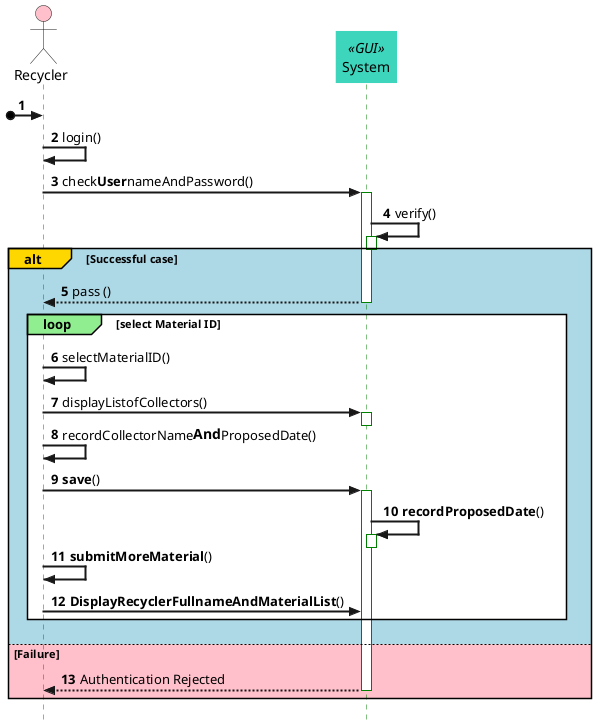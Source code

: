 @startuml


!pragma teoz true
hide footbox
skinparam style strictuml

skinparam participant {
    BackgroundColor AWS_BG_COLOR
    BorderColor AWS_BORDER_COLOR
    RoundCorner 0
}
skinparam sequence {
    ArrowThickness 2
    LifeLineBorderColor #green
    MessageAlignment left
}
skinparam note {
  TextAlignment left
  BorderColor AWS_COLOR
 }

skinparam WrapWidth 300
skinparam MaxMessageSize 600


skinparam note<<ReturnIcon>> {
  BorderColor #Transparent
  BackgroundColor #Transparent
}

autonumber
actor Recycler  #pink
participant System <<GUI>> #0acaabc9

[o-> Recycler
Recycler -> Recycler : login()
Recycler -> System ++: check<b>User</b>nameAndPassword()

    System -> System ++: verify()
    deactivate System

alt#Gold #LightBlue Successful case
    System --> Recycler --: pass ()

    loop#lightgreen #white select Material ID
        Recycler -> Recycler : selectMaterialID()
        Recycler -> System ++: displayListofCollectors()
            deactivate System

        Recycler -> Recycler : recordCollectorName<size:14><b>And</b></size>ProposedDate()
        Recycler -> System ++: <b>save</b>()

        System -> System ++: <b>recordProposedDate</b>()
            deactivate System

        Recycler -> Recycler : <b>submitMoreMaterial</b>()
        Recycler -> System : <b>DisplayRecyclerFullnameAndMaterialList</b>()
    end

else #Pink Failure
     System --> Recycler: Authentication Rejected
        deactivate System
end

@enduml